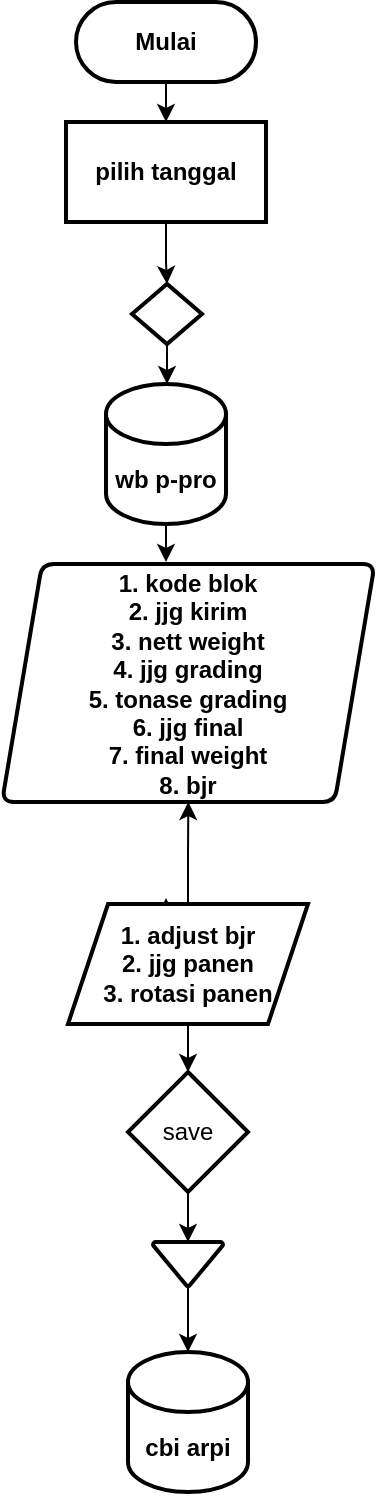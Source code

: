 <mxfile version="21.0.4" type="github">
  <diagram id="kgpKYQtTHZ0yAKxKKP6v" name="Page-1">
    <mxGraphModel dx="1804" dy="616" grid="1" gridSize="10" guides="1" tooltips="1" connect="1" arrows="1" fold="1" page="1" pageScale="1" pageWidth="850" pageHeight="1100" math="0" shadow="0">
      <root>
        <mxCell id="0" />
        <mxCell id="1" parent="0" />
        <mxCell id="kYcXn-ktY3dIuvGyuri_-66" value="Mulai" style="rounded=1;whiteSpace=wrap;html=1;arcSize=50;strokeWidth=2;fontStyle=1;" parent="1" vertex="1">
          <mxGeometry x="-795" y="20" width="90" height="40" as="geometry" />
        </mxCell>
        <mxCell id="kYcXn-ktY3dIuvGyuri_-67" value="" style="edgeStyle=orthogonalEdgeStyle;rounded=0;orthogonalLoop=1;jettySize=auto;html=1;" parent="1" source="kYcXn-ktY3dIuvGyuri_-68" target="kYcXn-ktY3dIuvGyuri_-70" edge="1">
          <mxGeometry relative="1" as="geometry" />
        </mxCell>
        <mxCell id="kYcXn-ktY3dIuvGyuri_-68" value="pilih tanggal" style="rounded=1;whiteSpace=wrap;html=1;strokeWidth=2;arcSize=0;fontStyle=1;" parent="1" vertex="1">
          <mxGeometry x="-800" y="80" width="100" height="50" as="geometry" />
        </mxCell>
        <mxCell id="kYcXn-ktY3dIuvGyuri_-69" style="edgeStyle=orthogonalEdgeStyle;rounded=0;orthogonalLoop=1;jettySize=auto;html=1;exitX=0.5;exitY=1;exitDx=0;exitDy=0;entryX=0.5;entryY=0;entryDx=0;entryDy=0;" parent="1" source="kYcXn-ktY3dIuvGyuri_-66" target="kYcXn-ktY3dIuvGyuri_-68" edge="1">
          <mxGeometry relative="1" as="geometry" />
        </mxCell>
        <mxCell id="kYcXn-ktY3dIuvGyuri_-70" value="" style="rhombus;whiteSpace=wrap;html=1;rounded=1;strokeWidth=2;arcSize=0;fontStyle=1;" parent="1" vertex="1">
          <mxGeometry x="-767" y="161" width="35" height="30" as="geometry" />
        </mxCell>
        <mxCell id="TZGAzcEkiKZHwxkXxyBR-8" style="edgeStyle=orthogonalEdgeStyle;rounded=0;orthogonalLoop=1;jettySize=auto;html=1;exitX=0.5;exitY=1;exitDx=0;exitDy=0;exitPerimeter=0;" parent="1" source="kYcXn-ktY3dIuvGyuri_-72" edge="1">
          <mxGeometry relative="1" as="geometry">
            <mxPoint x="-750" y="300" as="targetPoint" />
          </mxGeometry>
        </mxCell>
        <mxCell id="kYcXn-ktY3dIuvGyuri_-72" value="wb p-pro" style="shape=cylinder3;whiteSpace=wrap;html=1;boundedLbl=1;backgroundOutline=1;size=15;strokeWidth=2;rounded=1;arcSize=12;fontStyle=1;" parent="1" vertex="1">
          <mxGeometry x="-780" y="211" width="60" height="70" as="geometry" />
        </mxCell>
        <mxCell id="kYcXn-ktY3dIuvGyuri_-93" style="edgeStyle=orthogonalEdgeStyle;rounded=0;orthogonalLoop=1;jettySize=auto;html=1;exitX=0.5;exitY=1;exitDx=0;exitDy=0;entryX=0.5;entryY=0;entryDx=0;entryDy=0;" parent="1" edge="1">
          <mxGeometry relative="1" as="geometry">
            <mxPoint x="-752" y="501" as="sourcePoint" />
            <mxPoint x="-750" y="468" as="targetPoint" />
          </mxGeometry>
        </mxCell>
        <mxCell id="kYcXn-ktY3dIuvGyuri_-75" value="1. kode blok&lt;br&gt;2. jjg kirim&lt;br&gt;3. nett weight&lt;br&gt;4. jjg grading&lt;br&gt;5. tonase grading&lt;br&gt;6. jjg final&lt;br&gt;7. final weight&lt;br&gt;8. bjr" style="shape=parallelogram;perimeter=parallelogramPerimeter;whiteSpace=wrap;html=1;fixedSize=1;strokeWidth=2;rounded=1;arcSize=12;fontStyle=1;" parent="1" vertex="1">
          <mxGeometry x="-832" y="301" width="186.34" height="119" as="geometry" />
        </mxCell>
        <mxCell id="kYcXn-ktY3dIuvGyuri_-77" style="edgeStyle=orthogonalEdgeStyle;rounded=0;orthogonalLoop=1;jettySize=auto;html=1;entryX=0.5;entryY=0;entryDx=0;entryDy=0;entryPerimeter=0;" parent="1" source="kYcXn-ktY3dIuvGyuri_-70" target="kYcXn-ktY3dIuvGyuri_-72" edge="1">
          <mxGeometry relative="1" as="geometry" />
        </mxCell>
        <mxCell id="KITvsyFFqIhyZCc6pDRF-1" style="edgeStyle=orthogonalEdgeStyle;rounded=0;orthogonalLoop=1;jettySize=auto;html=1;exitX=0.5;exitY=1;exitDx=0;exitDy=0;entryX=0.5;entryY=0;entryDx=0;entryDy=0;entryPerimeter=0;" edge="1" parent="1" source="kYcXn-ktY3dIuvGyuri_-80" target="kYcXn-ktY3dIuvGyuri_-85">
          <mxGeometry relative="1" as="geometry" />
        </mxCell>
        <mxCell id="KITvsyFFqIhyZCc6pDRF-2" style="edgeStyle=orthogonalEdgeStyle;rounded=0;orthogonalLoop=1;jettySize=auto;html=1;exitX=0.5;exitY=0;exitDx=0;exitDy=0;entryX=0.5;entryY=1;entryDx=0;entryDy=0;" edge="1" parent="1" source="kYcXn-ktY3dIuvGyuri_-80" target="kYcXn-ktY3dIuvGyuri_-75">
          <mxGeometry relative="1" as="geometry" />
        </mxCell>
        <mxCell id="kYcXn-ktY3dIuvGyuri_-80" value="1. adjust bjr&lt;br&gt;2. jjg panen&lt;br&gt;3. rotasi panen" style="shape=parallelogram;perimeter=parallelogramPerimeter;whiteSpace=wrap;html=1;fixedSize=1;strokeWidth=2;rounded=1;arcSize=0;fontStyle=1;" parent="1" vertex="1">
          <mxGeometry x="-799" y="471" width="120" height="60" as="geometry" />
        </mxCell>
        <mxCell id="TZGAzcEkiKZHwxkXxyBR-6" style="edgeStyle=orthogonalEdgeStyle;rounded=0;orthogonalLoop=1;jettySize=auto;html=1;exitX=0.5;exitY=1;exitDx=0;exitDy=0;exitPerimeter=0;entryX=0.5;entryY=0;entryDx=0;entryDy=0;entryPerimeter=0;" parent="1" source="kYcXn-ktY3dIuvGyuri_-85" target="TZGAzcEkiKZHwxkXxyBR-5" edge="1">
          <mxGeometry relative="1" as="geometry" />
        </mxCell>
        <mxCell id="kYcXn-ktY3dIuvGyuri_-85" value="save" style="strokeWidth=2;html=1;shape=mxgraph.flowchart.decision;whiteSpace=wrap;" parent="1" vertex="1">
          <mxGeometry x="-769" y="555" width="60" height="60" as="geometry" />
        </mxCell>
        <mxCell id="TZGAzcEkiKZHwxkXxyBR-3" value="cbi arpi" style="shape=cylinder3;whiteSpace=wrap;html=1;boundedLbl=1;backgroundOutline=1;size=15;strokeWidth=2;rounded=1;arcSize=12;fontStyle=1;" parent="1" vertex="1">
          <mxGeometry x="-769" y="695" width="60" height="70" as="geometry" />
        </mxCell>
        <mxCell id="TZGAzcEkiKZHwxkXxyBR-7" style="edgeStyle=orthogonalEdgeStyle;rounded=0;orthogonalLoop=1;jettySize=auto;html=1;exitX=0.5;exitY=1;exitDx=0;exitDy=0;exitPerimeter=0;entryX=0.5;entryY=0;entryDx=0;entryDy=0;entryPerimeter=0;" parent="1" source="TZGAzcEkiKZHwxkXxyBR-5" target="TZGAzcEkiKZHwxkXxyBR-3" edge="1">
          <mxGeometry relative="1" as="geometry" />
        </mxCell>
        <mxCell id="TZGAzcEkiKZHwxkXxyBR-5" value="" style="strokeWidth=2;html=1;shape=mxgraph.flowchart.merge_or_storage;whiteSpace=wrap;" parent="1" vertex="1">
          <mxGeometry x="-756.5" y="640" width="35" height="22.11" as="geometry" />
        </mxCell>
      </root>
    </mxGraphModel>
  </diagram>
</mxfile>
